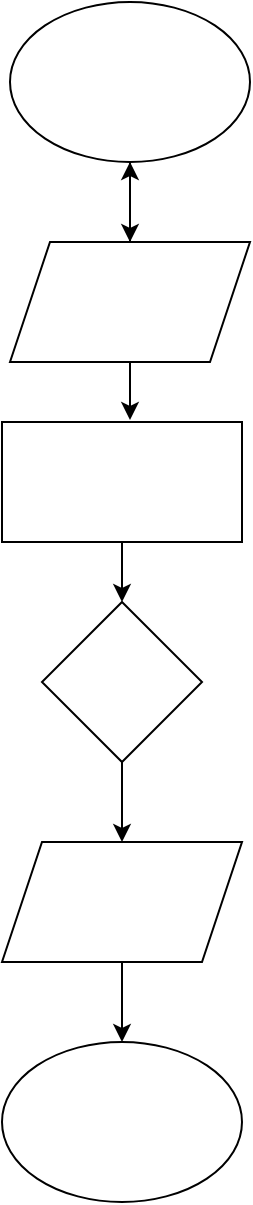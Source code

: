 <mxfile version="13.9.9" type="github">
  <diagram id="YUeyuUtW739RrVKZ70mJ" name="Page-1">
    <mxGraphModel dx="868" dy="482" grid="1" gridSize="10" guides="1" tooltips="1" connect="1" arrows="1" fold="1" page="1" pageScale="1" pageWidth="827" pageHeight="1169" math="0" shadow="0">
      <root>
        <mxCell id="0" />
        <mxCell id="1" parent="0" />
        <mxCell id="VGUMVl4ASXbStivtrSQL-1" value="" style="ellipse;whiteSpace=wrap;html=1;" vertex="1" parent="1">
          <mxGeometry x="294" y="10" width="120" height="80" as="geometry" />
        </mxCell>
        <mxCell id="VGUMVl4ASXbStivtrSQL-10" value="" style="edgeStyle=orthogonalEdgeStyle;rounded=0;orthogonalLoop=1;jettySize=auto;html=1;" edge="1" parent="1" source="VGUMVl4ASXbStivtrSQL-2" target="VGUMVl4ASXbStivtrSQL-1">
          <mxGeometry relative="1" as="geometry" />
        </mxCell>
        <mxCell id="VGUMVl4ASXbStivtrSQL-2" value="" style="shape=parallelogram;perimeter=parallelogramPerimeter;whiteSpace=wrap;html=1;fixedSize=1;" vertex="1" parent="1">
          <mxGeometry x="294" y="130" width="120" height="60" as="geometry" />
        </mxCell>
        <mxCell id="VGUMVl4ASXbStivtrSQL-3" value="" style="endArrow=classic;html=1;exitX=0.5;exitY=1;exitDx=0;exitDy=0;" edge="1" parent="1" source="VGUMVl4ASXbStivtrSQL-1" target="VGUMVl4ASXbStivtrSQL-2">
          <mxGeometry width="50" height="50" relative="1" as="geometry">
            <mxPoint x="390" y="280" as="sourcePoint" />
            <mxPoint x="440" y="230" as="targetPoint" />
          </mxGeometry>
        </mxCell>
        <mxCell id="VGUMVl4ASXbStivtrSQL-4" value="" style="rounded=0;whiteSpace=wrap;html=1;" vertex="1" parent="1">
          <mxGeometry x="290" y="220" width="120" height="60" as="geometry" />
        </mxCell>
        <mxCell id="VGUMVl4ASXbStivtrSQL-5" value="" style="rhombus;whiteSpace=wrap;html=1;" vertex="1" parent="1">
          <mxGeometry x="310" y="310" width="80" height="80" as="geometry" />
        </mxCell>
        <mxCell id="VGUMVl4ASXbStivtrSQL-7" value="" style="shape=parallelogram;perimeter=parallelogramPerimeter;whiteSpace=wrap;html=1;fixedSize=1;" vertex="1" parent="1">
          <mxGeometry x="290" y="430" width="120" height="60" as="geometry" />
        </mxCell>
        <mxCell id="VGUMVl4ASXbStivtrSQL-8" value="" style="endArrow=classic;html=1;exitX=0.5;exitY=1;exitDx=0;exitDy=0;entryX=0.5;entryY=0;entryDx=0;entryDy=0;" edge="1" parent="1" source="VGUMVl4ASXbStivtrSQL-4" target="VGUMVl4ASXbStivtrSQL-5">
          <mxGeometry width="50" height="50" relative="1" as="geometry">
            <mxPoint x="364" y="100" as="sourcePoint" />
            <mxPoint x="364" y="140" as="targetPoint" />
          </mxGeometry>
        </mxCell>
        <mxCell id="VGUMVl4ASXbStivtrSQL-9" value="" style="endArrow=classic;html=1;exitX=0.5;exitY=1;exitDx=0;exitDy=0;" edge="1" parent="1" source="VGUMVl4ASXbStivtrSQL-2">
          <mxGeometry width="50" height="50" relative="1" as="geometry">
            <mxPoint x="374" y="156" as="sourcePoint" />
            <mxPoint x="354" y="219" as="targetPoint" />
          </mxGeometry>
        </mxCell>
        <mxCell id="VGUMVl4ASXbStivtrSQL-11" value="" style="endArrow=classic;html=1;exitX=0.5;exitY=1;exitDx=0;exitDy=0;entryX=0.5;entryY=0;entryDx=0;entryDy=0;" edge="1" parent="1" target="VGUMVl4ASXbStivtrSQL-7">
          <mxGeometry width="50" height="50" relative="1" as="geometry">
            <mxPoint x="350" y="390" as="sourcePoint" />
            <mxPoint x="346.96" y="431.98" as="targetPoint" />
          </mxGeometry>
        </mxCell>
        <mxCell id="VGUMVl4ASXbStivtrSQL-12" value="" style="ellipse;whiteSpace=wrap;html=1;" vertex="1" parent="1">
          <mxGeometry x="290" y="530" width="120" height="80" as="geometry" />
        </mxCell>
        <mxCell id="VGUMVl4ASXbStivtrSQL-13" value="" style="endArrow=classic;html=1;exitX=0.5;exitY=1;exitDx=0;exitDy=0;entryX=0.5;entryY=0;entryDx=0;entryDy=0;" edge="1" parent="1" source="VGUMVl4ASXbStivtrSQL-7" target="VGUMVl4ASXbStivtrSQL-12">
          <mxGeometry width="50" height="50" relative="1" as="geometry">
            <mxPoint x="390" y="440" as="sourcePoint" />
            <mxPoint x="440" y="390" as="targetPoint" />
          </mxGeometry>
        </mxCell>
      </root>
    </mxGraphModel>
  </diagram>
</mxfile>
